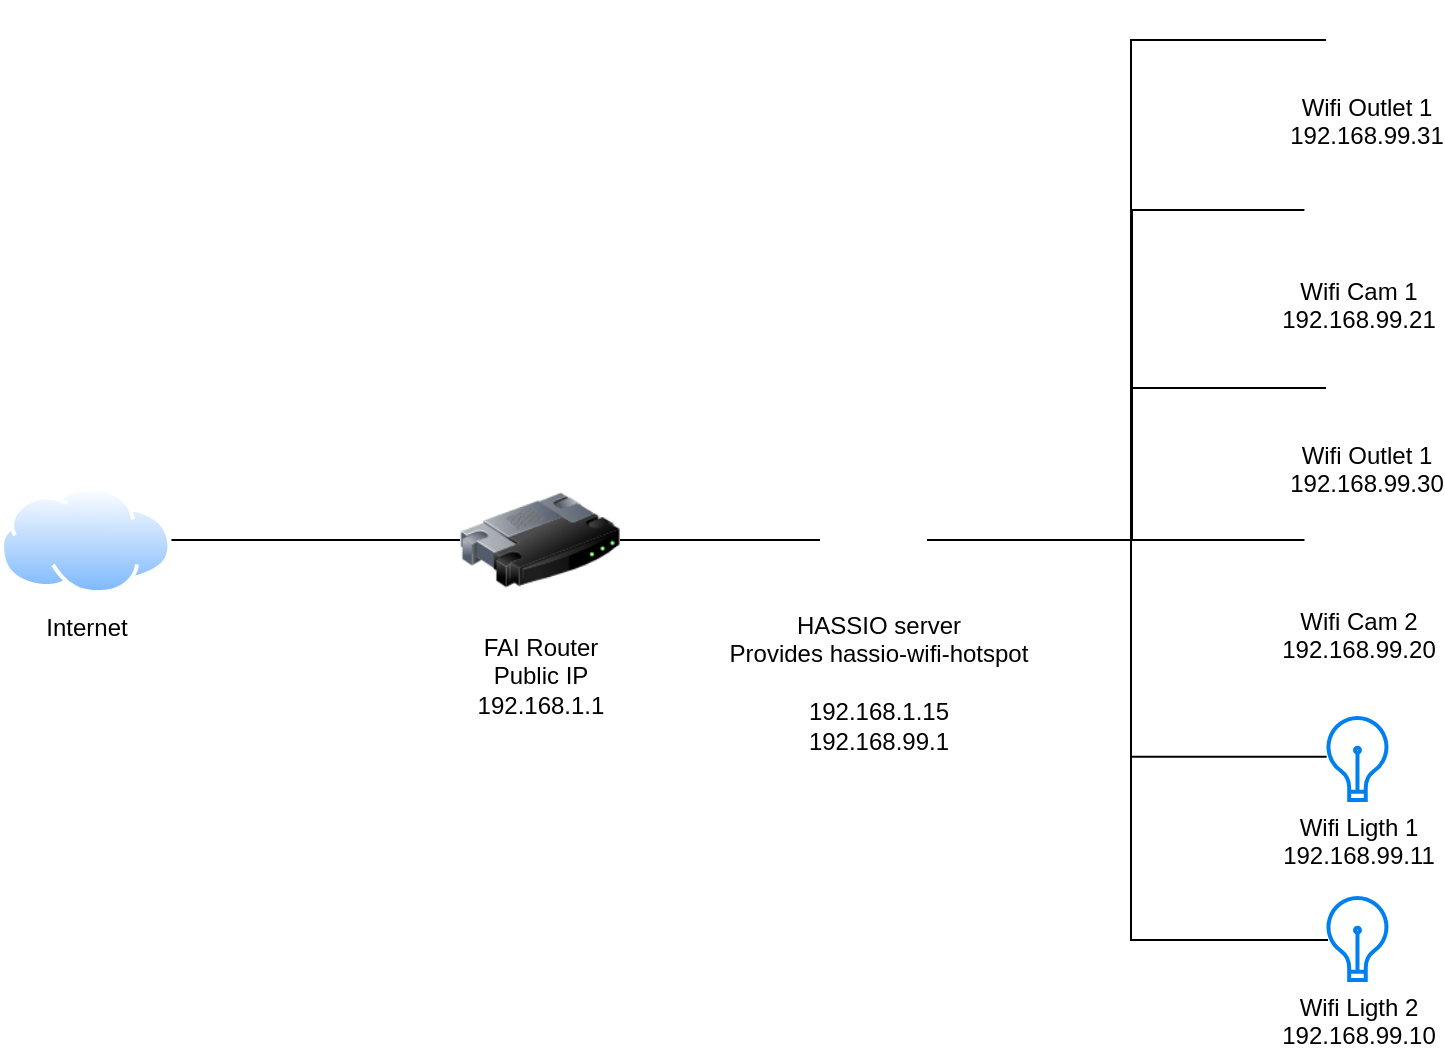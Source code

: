 <mxfile version="14.5.1" type="device"><diagram name="Page-1" id="822b0af5-4adb-64df-f703-e8dfc1f81529"><mxGraphModel dx="1422" dy="709" grid="1" gridSize="10" guides="1" tooltips="1" connect="1" arrows="1" fold="1" page="1" pageScale="1" pageWidth="1100" pageHeight="850" background="#ffffff" math="0" shadow="0"><root><mxCell id="0"/><mxCell id="1" parent="0"/><mxCell id="appo1VXvxESnP2jAe8PC-24" style="edgeStyle=orthogonalEdgeStyle;rounded=0;orthogonalLoop=1;jettySize=auto;html=1;endArrow=none;endFill=0;" parent="1" source="appo1VXvxESnP2jAe8PC-1" target="appo1VXvxESnP2jAe8PC-3" edge="1"><mxGeometry relative="1" as="geometry"/></mxCell><mxCell id="appo1VXvxESnP2jAe8PC-25" style="edgeStyle=orthogonalEdgeStyle;rounded=0;orthogonalLoop=1;jettySize=auto;html=1;endArrow=none;endFill=0;entryX=0;entryY=0.5;entryDx=0;entryDy=0;" parent="1" source="appo1VXvxESnP2jAe8PC-1" target="appo1VXvxESnP2jAe8PC-9" edge="1"><mxGeometry relative="1" as="geometry"/></mxCell><mxCell id="appo1VXvxESnP2jAe8PC-27" style="edgeStyle=orthogonalEdgeStyle;rounded=0;orthogonalLoop=1;jettySize=auto;html=1;entryX=0;entryY=0.5;entryDx=0;entryDy=0;endArrow=none;endFill=0;" parent="1" source="appo1VXvxESnP2jAe8PC-1" target="appo1VXvxESnP2jAe8PC-8" edge="1"><mxGeometry relative="1" as="geometry"/></mxCell><mxCell id="appo1VXvxESnP2jAe8PC-29" style="edgeStyle=orthogonalEdgeStyle;rounded=0;orthogonalLoop=1;jettySize=auto;html=1;entryX=0.032;entryY=0.512;entryDx=0;entryDy=0;entryPerimeter=0;endArrow=none;endFill=0;" parent="1" source="appo1VXvxESnP2jAe8PC-1" target="appo1VXvxESnP2jAe8PC-6" edge="1"><mxGeometry relative="1" as="geometry"/></mxCell><mxCell id="appo1VXvxESnP2jAe8PC-34" style="edgeStyle=orthogonalEdgeStyle;rounded=0;orthogonalLoop=1;jettySize=auto;html=1;entryX=0.011;entryY=0.472;entryDx=0;entryDy=0;entryPerimeter=0;endArrow=none;endFill=0;" parent="1" source="appo1VXvxESnP2jAe8PC-1" target="appo1VXvxESnP2jAe8PC-4" edge="1"><mxGeometry relative="1" as="geometry"/></mxCell><mxCell id="appo1VXvxESnP2jAe8PC-1" value="HASSIO server&lt;br&gt;Provides hassio-wifi-hotspot&lt;br&gt;&lt;br&gt;192.168.1.15&lt;br&gt;192.168.99.1" style="shape=image;html=1;verticalAlign=top;verticalLabelPosition=bottom;labelBackgroundColor=#ffffff;imageAspect=0;aspect=fixed;image=https://cdn4.iconfinder.com/data/icons/logos-and-brands/512/272_Raspberry_Pi_logo-128.png" parent="1" vertex="1"><mxGeometry x="607" y="421" width="58" height="58" as="geometry"/></mxCell><mxCell id="appo1VXvxESnP2jAe8PC-3" value="Wifi Cam 2&lt;br&gt;192.168.99.20" style="shape=image;html=1;verticalAlign=top;verticalLabelPosition=bottom;labelBackgroundColor=#ffffff;imageAspect=0;aspect=fixed;image=https://cdn0.iconfinder.com/data/icons/ui-essence/32/_47ui-128.png" parent="1" vertex="1"><mxGeometry x="849.24" y="423.5" width="53" height="53" as="geometry"/></mxCell><mxCell id="appo1VXvxESnP2jAe8PC-4" value="&lt;span style=&quot;color: rgb(0 , 0 , 0) ; font-family: &amp;#34;helvetica&amp;#34; ; font-size: 12px ; font-style: normal ; font-weight: 400 ; letter-spacing: normal ; text-align: center ; text-indent: 0px ; text-transform: none ; word-spacing: 0px ; background-color: rgb(255 , 255 , 255) ; display: inline ; float: none&quot;&gt;Wifi Ligth 1&lt;/span&gt;&lt;br style=&quot;color: rgb(0 , 0 , 0) ; font-family: &amp;#34;helvetica&amp;#34; ; font-size: 12px ; font-style: normal ; font-weight: 400 ; letter-spacing: normal ; text-align: center ; text-indent: 0px ; text-transform: none ; word-spacing: 0px&quot;&gt;&lt;span style=&quot;color: rgb(0 , 0 , 0) ; font-family: &amp;#34;helvetica&amp;#34; ; font-size: 12px ; font-style: normal ; font-weight: 400 ; letter-spacing: normal ; text-align: center ; text-indent: 0px ; text-transform: none ; word-spacing: 0px ; background-color: rgb(255 , 255 , 255) ; display: inline ; float: none&quot;&gt;192.168.99.11&lt;/span&gt;" style="html=1;verticalLabelPosition=bottom;align=center;labelBackgroundColor=#ffffff;verticalAlign=top;strokeWidth=2;strokeColor=#0080F0;shadow=0;dashed=0;shape=mxgraph.ios7.icons.lightbulb;" parent="1" vertex="1"><mxGeometry x="860" y="539" width="31.47" height="41" as="geometry"/></mxCell><mxCell id="appo1VXvxESnP2jAe8PC-5" value="Wifi Cam 1&lt;br&gt;192.168.99.21" style="shape=image;html=1;verticalAlign=top;verticalLabelPosition=bottom;labelBackgroundColor=#ffffff;imageAspect=0;aspect=fixed;image=https://cdn0.iconfinder.com/data/icons/ui-essence/32/_47ui-128.png" parent="1" vertex="1"><mxGeometry x="849.24" y="259" width="53" height="53" as="geometry"/></mxCell><mxCell id="appo1VXvxESnP2jAe8PC-6" value="Wifi Ligth 2&lt;br&gt;192.168.99.10" style="html=1;verticalLabelPosition=bottom;align=center;labelBackgroundColor=#ffffff;verticalAlign=top;strokeWidth=2;strokeColor=#0080F0;shadow=0;dashed=0;shape=mxgraph.ios7.icons.lightbulb;" parent="1" vertex="1"><mxGeometry x="860" y="629" width="31.47" height="41" as="geometry"/></mxCell><mxCell id="appo1VXvxESnP2jAe8PC-8" value="Wifi Outlet 1&lt;br&gt;192.168.99.31" style="shape=image;html=1;verticalAlign=top;verticalLabelPosition=bottom;labelBackgroundColor=#ffffff;imageAspect=0;aspect=fixed;image=https://cdn2.iconfinder.com/data/icons/donkey/800/19-128.png" parent="1" vertex="1"><mxGeometry x="860" y="180" width="40" height="40" as="geometry"/></mxCell><mxCell id="appo1VXvxESnP2jAe8PC-9" value="Wifi Outlet 1&lt;br&gt;192.168.99.30" style="shape=image;html=1;verticalAlign=top;verticalLabelPosition=bottom;labelBackgroundColor=#ffffff;imageAspect=0;aspect=fixed;image=https://cdn2.iconfinder.com/data/icons/donkey/800/19-128.png" parent="1" vertex="1"><mxGeometry x="860" y="354" width="40" height="40" as="geometry"/></mxCell><mxCell id="appo1VXvxESnP2jAe8PC-31" style="edgeStyle=orthogonalEdgeStyle;rounded=0;orthogonalLoop=1;jettySize=auto;html=1;endArrow=none;endFill=0;entryX=0;entryY=0.5;entryDx=0;entryDy=0;" parent="1" target="appo1VXvxESnP2jAe8PC-5" edge="1"><mxGeometry relative="1" as="geometry"><mxPoint x="660.5" y="450" as="sourcePoint"/><mxPoint x="855.5" y="326" as="targetPoint"/><Array as="points"><mxPoint x="763" y="450"/><mxPoint x="763" y="285"/><mxPoint x="849" y="285"/></Array></mxGeometry></mxCell><mxCell id="appo1VXvxESnP2jAe8PC-37" style="edgeStyle=orthogonalEdgeStyle;rounded=0;orthogonalLoop=1;jettySize=auto;html=1;endArrow=none;endFill=0;" parent="1" source="appo1VXvxESnP2jAe8PC-36" target="appo1VXvxESnP2jAe8PC-1" edge="1"><mxGeometry relative="1" as="geometry"/></mxCell><mxCell id="appo1VXvxESnP2jAe8PC-36" value="FAI Router&lt;br&gt;Public IP&lt;br&gt;192.168.1.1&lt;br&gt;" style="image;html=1;image=img/lib/clip_art/networking/Router_128x128.png" parent="1" vertex="1"><mxGeometry x="427" y="410" width="80" height="80" as="geometry"/></mxCell><mxCell id="appo1VXvxESnP2jAe8PC-39" style="edgeStyle=orthogonalEdgeStyle;rounded=0;orthogonalLoop=1;jettySize=auto;html=1;entryX=0;entryY=0.5;entryDx=0;entryDy=0;endArrow=none;endFill=0;" parent="1" source="appo1VXvxESnP2jAe8PC-38" target="appo1VXvxESnP2jAe8PC-36" edge="1"><mxGeometry relative="1" as="geometry"/></mxCell><mxCell id="appo1VXvxESnP2jAe8PC-38" value="Internet" style="aspect=fixed;perimeter=ellipsePerimeter;html=1;align=center;shadow=0;dashed=0;spacingTop=3;image;image=img/lib/active_directory/internet_cloud.svg;" parent="1" vertex="1"><mxGeometry x="197" y="423" width="85.71" height="54" as="geometry"/></mxCell></root></mxGraphModel></diagram></mxfile>